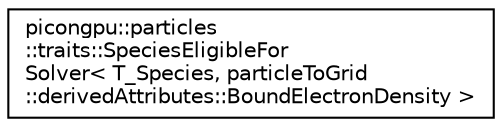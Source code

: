 digraph "Graphical Class Hierarchy"
{
 // LATEX_PDF_SIZE
  edge [fontname="Helvetica",fontsize="10",labelfontname="Helvetica",labelfontsize="10"];
  node [fontname="Helvetica",fontsize="10",shape=record];
  rankdir="LR";
  Node0 [label="picongpu::particles\l::traits::SpeciesEligibleFor\lSolver\< T_Species, particleToGrid\l::derivedAttributes::BoundElectronDensity \>",height=0.2,width=0.4,color="black", fillcolor="white", style="filled",URL="$structpicongpu_1_1particles_1_1traits_1_1_species_eligible_for_solver_3_01_t___species_00_01part658a9f3c6ce19b73267136483dfbeb55.html",tooltip=" "];
}
